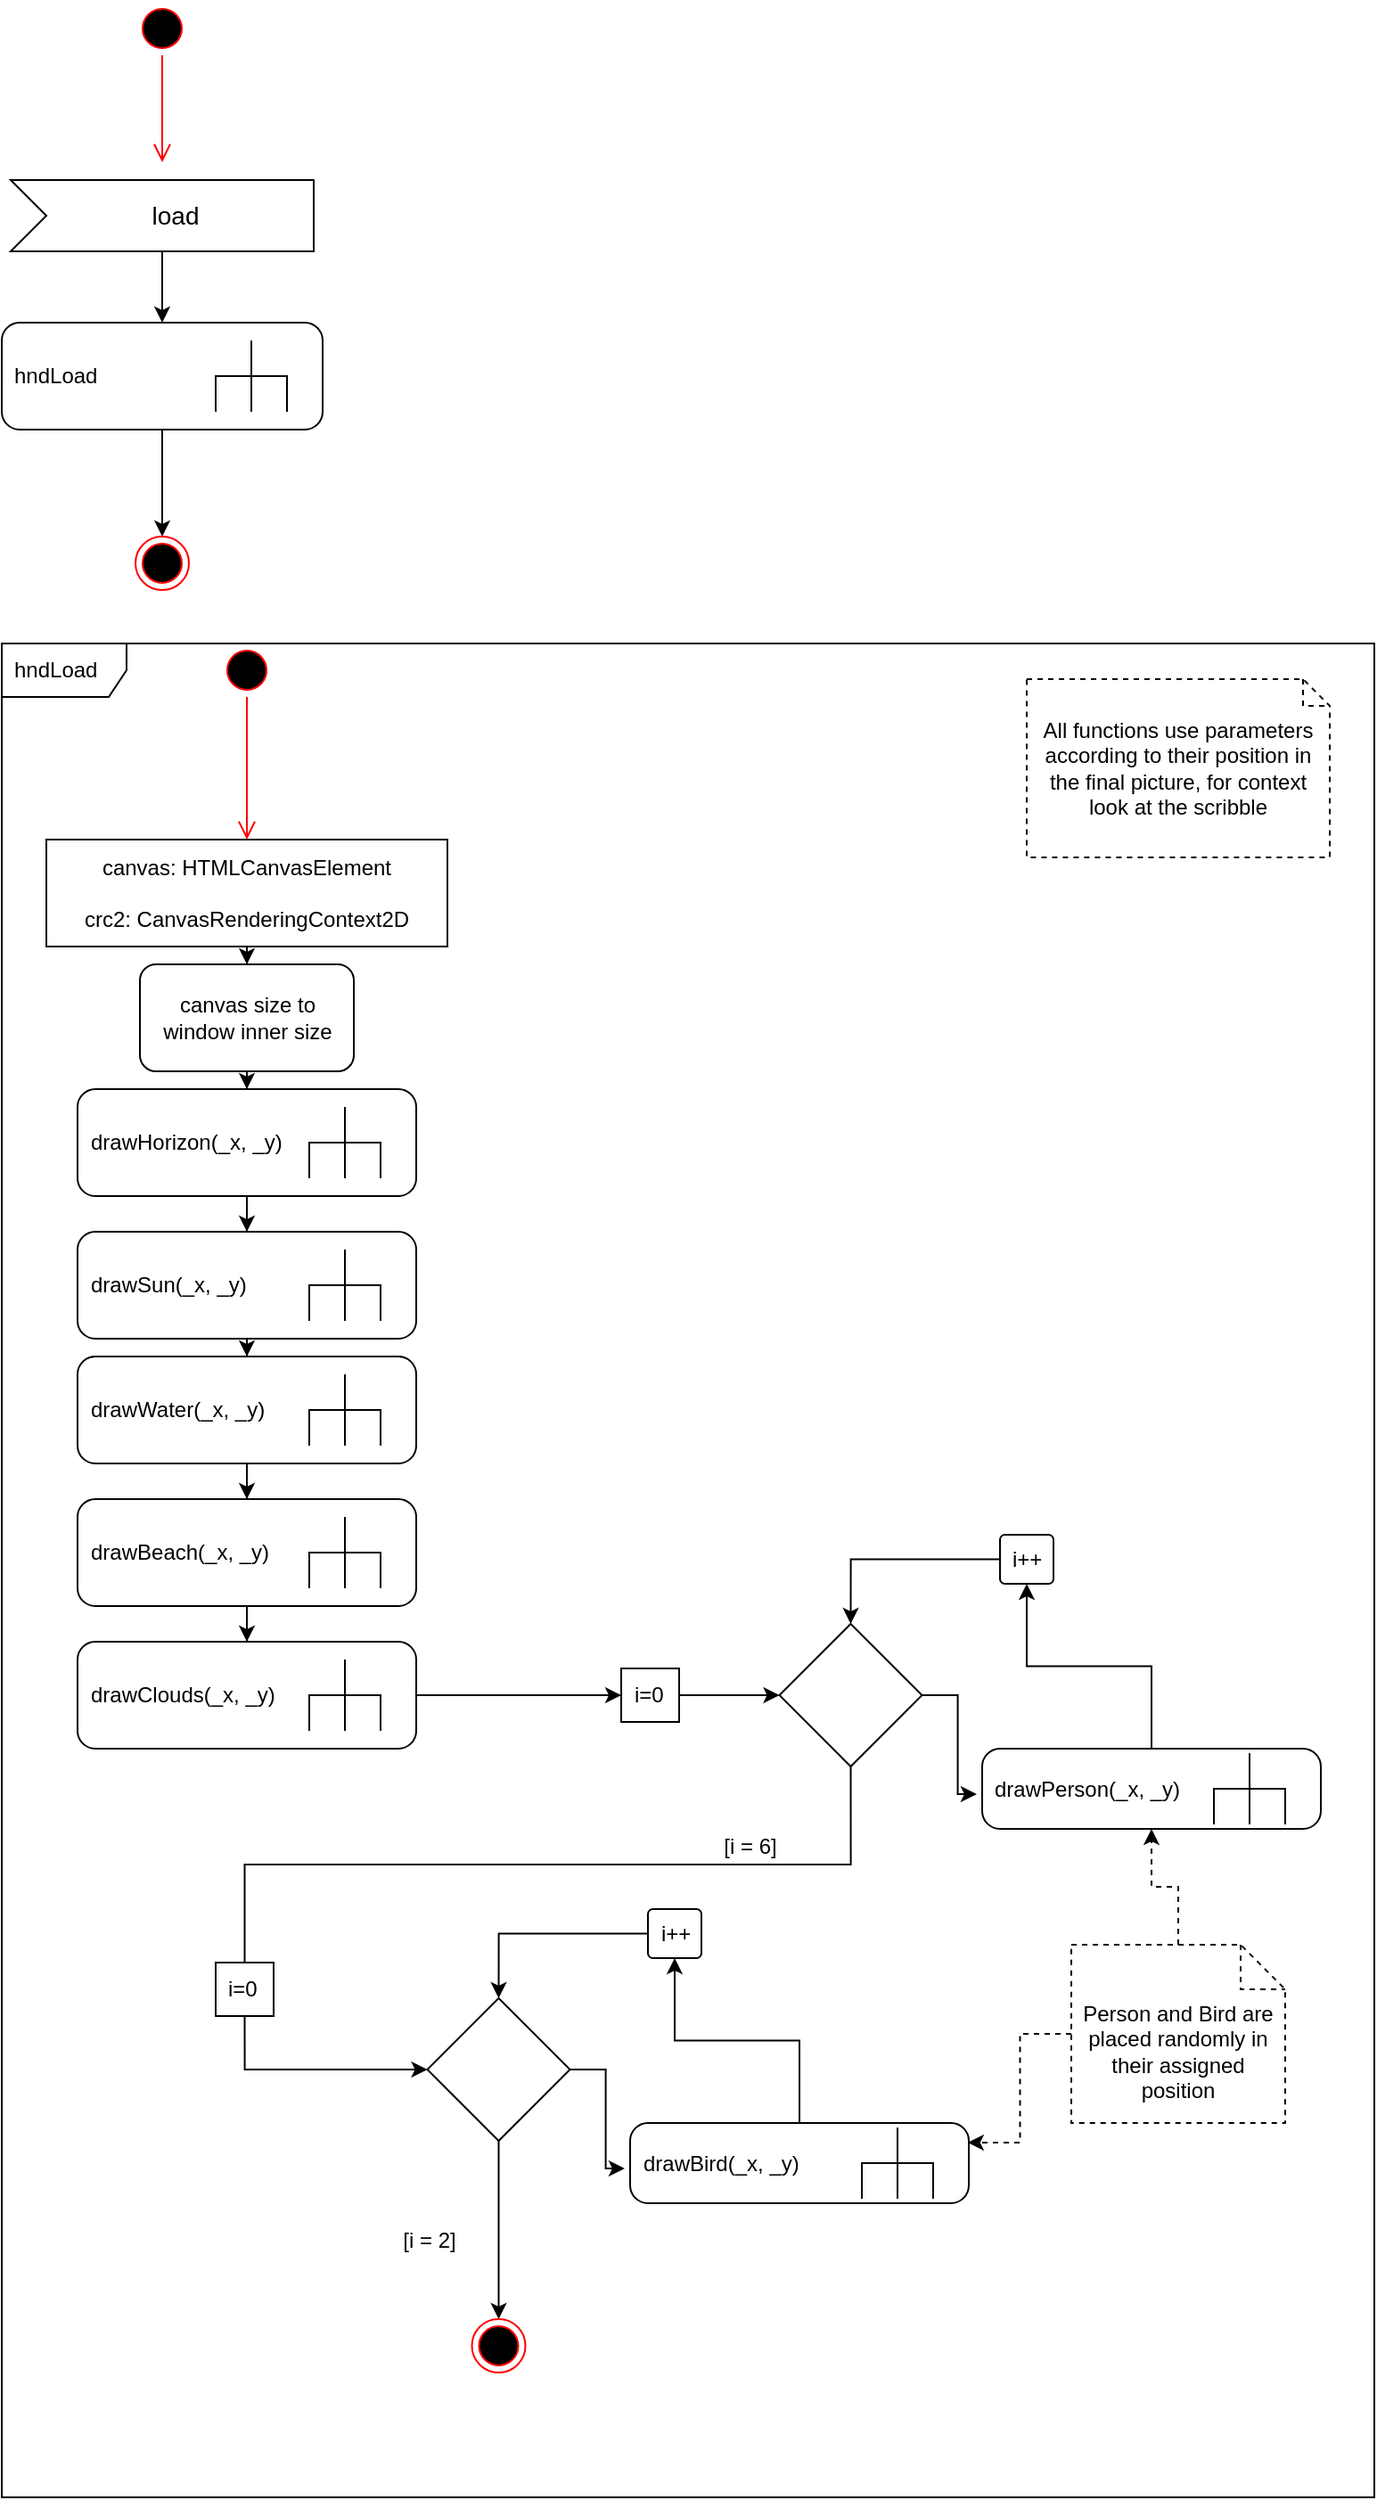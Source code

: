 <mxfile version="17.5.0" type="github">
  <diagram id="wo_d2EQ94wxBMIecdlTR" name="Page-1">
    <mxGraphModel dx="1381" dy="764" grid="1" gridSize="10" guides="1" tooltips="1" connect="1" arrows="1" fold="1" page="1" pageScale="1" pageWidth="1169" pageHeight="827" math="0" shadow="0">
      <root>
        <mxCell id="0" />
        <mxCell id="1" parent="0" />
        <mxCell id="ZiyZV4W5BUeQNelMZz2S-1" value="" style="ellipse;html=1;shape=startState;fillColor=#000000;strokeColor=#ff0000;" vertex="1" parent="1">
          <mxGeometry x="85" width="30" height="30" as="geometry" />
        </mxCell>
        <mxCell id="ZiyZV4W5BUeQNelMZz2S-2" value="" style="edgeStyle=orthogonalEdgeStyle;html=1;verticalAlign=bottom;endArrow=open;endSize=8;strokeColor=#ff0000;rounded=0;" edge="1" source="ZiyZV4W5BUeQNelMZz2S-1" parent="1">
          <mxGeometry relative="1" as="geometry">
            <mxPoint x="100" y="90" as="targetPoint" />
          </mxGeometry>
        </mxCell>
        <mxCell id="ZiyZV4W5BUeQNelMZz2S-5" value="" style="edgeStyle=orthogonalEdgeStyle;rounded=0;orthogonalLoop=1;jettySize=auto;html=1;entryX=0.5;entryY=0;entryDx=0;entryDy=0;entryPerimeter=0;" edge="1" parent="1" source="ZiyZV4W5BUeQNelMZz2S-3" target="ZiyZV4W5BUeQNelMZz2S-6">
          <mxGeometry relative="1" as="geometry">
            <mxPoint x="95" y="210" as="targetPoint" />
          </mxGeometry>
        </mxCell>
        <mxCell id="ZiyZV4W5BUeQNelMZz2S-3" value="load" style="html=1;shape=mxgraph.infographic.ribbonSimple;notch1=20;notch2=0;align=center;verticalAlign=middle;fontSize=14;fontStyle=0;fillColor=#FFFFFF;flipH=0;spacingRight=0;spacingLeft=14;" vertex="1" parent="1">
          <mxGeometry x="15" y="100" width="170" height="40" as="geometry" />
        </mxCell>
        <mxCell id="ZiyZV4W5BUeQNelMZz2S-10" style="edgeStyle=orthogonalEdgeStyle;rounded=0;orthogonalLoop=1;jettySize=auto;html=1;entryX=0.5;entryY=0;entryDx=0;entryDy=0;" edge="1" parent="1" source="ZiyZV4W5BUeQNelMZz2S-6" target="ZiyZV4W5BUeQNelMZz2S-8">
          <mxGeometry relative="1" as="geometry" />
        </mxCell>
        <mxCell id="ZiyZV4W5BUeQNelMZz2S-6" value="hndLoad" style="shape=mxgraph.uml25.behaviorAction;html=1;rounded=1;absoluteArcSize=1;arcSize=10;align=left;spacingLeft=5;" vertex="1" parent="1">
          <mxGeometry x="10" y="180" width="180" height="60" as="geometry" />
        </mxCell>
        <mxCell id="ZiyZV4W5BUeQNelMZz2S-7" value="hndLoad" style="shape=umlFrame;whiteSpace=wrap;html=1;width=70;height=30;boundedLbl=1;verticalAlign=middle;align=left;spacingLeft=5;rounded=1;" vertex="1" parent="1">
          <mxGeometry x="10" y="360" width="770" height="1040" as="geometry" />
        </mxCell>
        <mxCell id="ZiyZV4W5BUeQNelMZz2S-8" value="" style="ellipse;html=1;shape=endState;fillColor=#000000;strokeColor=#ff0000;rounded=1;" vertex="1" parent="1">
          <mxGeometry x="85" y="300" width="30" height="30" as="geometry" />
        </mxCell>
        <mxCell id="ZiyZV4W5BUeQNelMZz2S-17" value="" style="edgeStyle=orthogonalEdgeStyle;rounded=0;orthogonalLoop=1;jettySize=auto;html=1;" edge="1" parent="1" source="ZiyZV4W5BUeQNelMZz2S-12" target="ZiyZV4W5BUeQNelMZz2S-16">
          <mxGeometry relative="1" as="geometry" />
        </mxCell>
        <mxCell id="ZiyZV4W5BUeQNelMZz2S-12" value="canvas: HTMLCanvasElement&lt;br&gt;&lt;br&gt;crc2: CanvasRenderingContext2D" style="rounded=0;whiteSpace=wrap;html=1;" vertex="1" parent="1">
          <mxGeometry x="35" y="470" width="225" height="60" as="geometry" />
        </mxCell>
        <mxCell id="ZiyZV4W5BUeQNelMZz2S-13" value="" style="ellipse;html=1;shape=startState;fillColor=#000000;strokeColor=#ff0000;rounded=1;" vertex="1" parent="1">
          <mxGeometry x="132.5" y="360" width="30" height="30" as="geometry" />
        </mxCell>
        <mxCell id="ZiyZV4W5BUeQNelMZz2S-14" value="" style="edgeStyle=orthogonalEdgeStyle;html=1;verticalAlign=bottom;endArrow=open;endSize=8;strokeColor=#ff0000;rounded=0;entryX=0.5;entryY=0;entryDx=0;entryDy=0;" edge="1" source="ZiyZV4W5BUeQNelMZz2S-13" parent="1" target="ZiyZV4W5BUeQNelMZz2S-12">
          <mxGeometry relative="1" as="geometry">
            <mxPoint x="147.5" y="450" as="targetPoint" />
          </mxGeometry>
        </mxCell>
        <mxCell id="ZiyZV4W5BUeQNelMZz2S-24" style="edgeStyle=orthogonalEdgeStyle;rounded=0;orthogonalLoop=1;jettySize=auto;html=1;exitX=0.5;exitY=1;exitDx=0;exitDy=0;" edge="1" parent="1" source="ZiyZV4W5BUeQNelMZz2S-16" target="ZiyZV4W5BUeQNelMZz2S-18">
          <mxGeometry relative="1" as="geometry" />
        </mxCell>
        <mxCell id="ZiyZV4W5BUeQNelMZz2S-16" value="canvas size to window inner size" style="whiteSpace=wrap;html=1;rounded=1;" vertex="1" parent="1">
          <mxGeometry x="87.5" y="540" width="120" height="60" as="geometry" />
        </mxCell>
        <mxCell id="ZiyZV4W5BUeQNelMZz2S-25" style="edgeStyle=orthogonalEdgeStyle;rounded=0;orthogonalLoop=1;jettySize=auto;html=1;" edge="1" parent="1" source="ZiyZV4W5BUeQNelMZz2S-18" target="ZiyZV4W5BUeQNelMZz2S-19">
          <mxGeometry relative="1" as="geometry" />
        </mxCell>
        <mxCell id="ZiyZV4W5BUeQNelMZz2S-18" value="drawHorizon(_x, _y)" style="shape=mxgraph.uml25.behaviorAction;html=1;rounded=1;absoluteArcSize=1;arcSize=10;align=left;spacingLeft=5;" vertex="1" parent="1">
          <mxGeometry x="52.5" y="610" width="190" height="60" as="geometry" />
        </mxCell>
        <mxCell id="ZiyZV4W5BUeQNelMZz2S-26" style="edgeStyle=orthogonalEdgeStyle;rounded=0;orthogonalLoop=1;jettySize=auto;html=1;" edge="1" parent="1" source="ZiyZV4W5BUeQNelMZz2S-19" target="ZiyZV4W5BUeQNelMZz2S-20">
          <mxGeometry relative="1" as="geometry" />
        </mxCell>
        <mxCell id="ZiyZV4W5BUeQNelMZz2S-19" value="drawSun(_x, _y)" style="shape=mxgraph.uml25.behaviorAction;html=1;rounded=1;absoluteArcSize=1;arcSize=10;align=left;spacingLeft=5;" vertex="1" parent="1">
          <mxGeometry x="52.5" y="690" width="190" height="60" as="geometry" />
        </mxCell>
        <mxCell id="ZiyZV4W5BUeQNelMZz2S-28" style="edgeStyle=orthogonalEdgeStyle;rounded=0;orthogonalLoop=1;jettySize=auto;html=1;" edge="1" parent="1" source="ZiyZV4W5BUeQNelMZz2S-20" target="ZiyZV4W5BUeQNelMZz2S-22">
          <mxGeometry relative="1" as="geometry" />
        </mxCell>
        <mxCell id="ZiyZV4W5BUeQNelMZz2S-20" value="drawWater(_x, _y)" style="shape=mxgraph.uml25.behaviorAction;html=1;rounded=1;absoluteArcSize=1;arcSize=10;align=left;spacingLeft=5;" vertex="1" parent="1">
          <mxGeometry x="52.5" y="760" width="190" height="60" as="geometry" />
        </mxCell>
        <mxCell id="ZiyZV4W5BUeQNelMZz2S-29" style="edgeStyle=orthogonalEdgeStyle;rounded=0;orthogonalLoop=1;jettySize=auto;html=1;" edge="1" parent="1" source="ZiyZV4W5BUeQNelMZz2S-22" target="ZiyZV4W5BUeQNelMZz2S-23">
          <mxGeometry relative="1" as="geometry" />
        </mxCell>
        <mxCell id="ZiyZV4W5BUeQNelMZz2S-22" value="drawBeach(_x, _y)" style="shape=mxgraph.uml25.behaviorAction;html=1;rounded=1;absoluteArcSize=1;arcSize=10;align=left;spacingLeft=5;" vertex="1" parent="1">
          <mxGeometry x="52.5" y="840" width="190" height="60" as="geometry" />
        </mxCell>
        <mxCell id="ZiyZV4W5BUeQNelMZz2S-41" value="" style="edgeStyle=orthogonalEdgeStyle;rounded=0;orthogonalLoop=1;jettySize=auto;html=1;" edge="1" parent="1" source="ZiyZV4W5BUeQNelMZz2S-23" target="ZiyZV4W5BUeQNelMZz2S-40">
          <mxGeometry relative="1" as="geometry" />
        </mxCell>
        <mxCell id="ZiyZV4W5BUeQNelMZz2S-23" value="drawClouds(_x, _y)" style="shape=mxgraph.uml25.behaviorAction;html=1;rounded=1;absoluteArcSize=1;arcSize=10;align=left;spacingLeft=5;" vertex="1" parent="1">
          <mxGeometry x="52.5" y="920" width="190" height="60" as="geometry" />
        </mxCell>
        <mxCell id="ZiyZV4W5BUeQNelMZz2S-50" value="" style="edgeStyle=orthogonalEdgeStyle;rounded=0;orthogonalLoop=1;jettySize=auto;html=1;" edge="1" parent="1" source="ZiyZV4W5BUeQNelMZz2S-30" target="ZiyZV4W5BUeQNelMZz2S-49">
          <mxGeometry relative="1" as="geometry" />
        </mxCell>
        <mxCell id="ZiyZV4W5BUeQNelMZz2S-30" value="drawPerson(_x, _y)" style="shape=mxgraph.uml25.behaviorAction;html=1;rounded=1;absoluteArcSize=1;arcSize=10;align=left;spacingLeft=5;" vertex="1" parent="1">
          <mxGeometry x="560" y="980" width="190" height="45" as="geometry" />
        </mxCell>
        <mxCell id="ZiyZV4W5BUeQNelMZz2S-35" value="All functions use parameters according to their position in the final picture, for context look at the scribble" style="shape=note2;boundedLbl=1;whiteSpace=wrap;html=1;size=15;verticalAlign=top;align=center;rounded=1;dashed=1;" vertex="1" parent="1">
          <mxGeometry x="585" y="380" width="170" height="100" as="geometry" />
        </mxCell>
        <mxCell id="ZiyZV4W5BUeQNelMZz2S-43" value="" style="edgeStyle=orthogonalEdgeStyle;rounded=0;orthogonalLoop=1;jettySize=auto;html=1;" edge="1" parent="1" source="ZiyZV4W5BUeQNelMZz2S-40" target="ZiyZV4W5BUeQNelMZz2S-42">
          <mxGeometry relative="1" as="geometry" />
        </mxCell>
        <mxCell id="ZiyZV4W5BUeQNelMZz2S-40" value="i=0" style="whiteSpace=wrap;html=1;align=left;rounded=0;arcSize=10;spacingLeft=5;" vertex="1" parent="1">
          <mxGeometry x="357.5" y="935" width="32.5" height="30" as="geometry" />
        </mxCell>
        <mxCell id="ZiyZV4W5BUeQNelMZz2S-46" style="edgeStyle=orthogonalEdgeStyle;rounded=0;orthogonalLoop=1;jettySize=auto;html=1;exitX=1;exitY=0.5;exitDx=0;exitDy=0;entryX=-0.016;entryY=0.567;entryDx=0;entryDy=0;entryPerimeter=0;" edge="1" parent="1" source="ZiyZV4W5BUeQNelMZz2S-42" target="ZiyZV4W5BUeQNelMZz2S-30">
          <mxGeometry relative="1" as="geometry" />
        </mxCell>
        <mxCell id="ZiyZV4W5BUeQNelMZz2S-47" style="edgeStyle=orthogonalEdgeStyle;rounded=0;orthogonalLoop=1;jettySize=auto;html=1;exitX=0.5;exitY=1;exitDx=0;exitDy=0;startArrow=none;" edge="1" parent="1" source="ZiyZV4W5BUeQNelMZz2S-51" target="ZiyZV4W5BUeQNelMZz2S-59">
          <mxGeometry relative="1" as="geometry">
            <mxPoint x="147.5" y="1150" as="targetPoint" />
          </mxGeometry>
        </mxCell>
        <mxCell id="ZiyZV4W5BUeQNelMZz2S-42" value="" style="rhombus;whiteSpace=wrap;html=1;align=left;rounded=0;arcSize=10;spacingLeft=5;" vertex="1" parent="1">
          <mxGeometry x="446.25" y="910" width="80" height="80" as="geometry" />
        </mxCell>
        <mxCell id="ZiyZV4W5BUeQNelMZz2S-48" value="[i = 6]" style="text;html=1;strokeColor=none;fillColor=none;align=center;verticalAlign=middle;whiteSpace=wrap;rounded=0;" vertex="1" parent="1">
          <mxGeometry x="400" y="1020" width="60" height="30" as="geometry" />
        </mxCell>
        <mxCell id="ZiyZV4W5BUeQNelMZz2S-53" style="edgeStyle=orthogonalEdgeStyle;rounded=0;orthogonalLoop=1;jettySize=auto;html=1;entryX=0.5;entryY=0;entryDx=0;entryDy=0;" edge="1" parent="1" source="ZiyZV4W5BUeQNelMZz2S-49" target="ZiyZV4W5BUeQNelMZz2S-42">
          <mxGeometry relative="1" as="geometry" />
        </mxCell>
        <mxCell id="ZiyZV4W5BUeQNelMZz2S-49" value="i++" style="whiteSpace=wrap;html=1;align=left;rounded=1;arcSize=10;spacingLeft=5;" vertex="1" parent="1">
          <mxGeometry x="570" y="860" width="30" height="27.5" as="geometry" />
        </mxCell>
        <mxCell id="ZiyZV4W5BUeQNelMZz2S-51" value="i=0" style="whiteSpace=wrap;html=1;align=left;rounded=0;arcSize=10;spacingLeft=5;" vertex="1" parent="1">
          <mxGeometry x="130" y="1100" width="32.5" height="30" as="geometry" />
        </mxCell>
        <mxCell id="ZiyZV4W5BUeQNelMZz2S-52" value="" style="edgeStyle=orthogonalEdgeStyle;rounded=0;orthogonalLoop=1;jettySize=auto;html=1;exitX=0.5;exitY=1;exitDx=0;exitDy=0;endArrow=none;" edge="1" parent="1" source="ZiyZV4W5BUeQNelMZz2S-42" target="ZiyZV4W5BUeQNelMZz2S-51">
          <mxGeometry relative="1" as="geometry">
            <mxPoint x="486.25" y="990" as="sourcePoint" />
            <mxPoint x="147.5" y="1150" as="targetPoint" />
          </mxGeometry>
        </mxCell>
        <mxCell id="ZiyZV4W5BUeQNelMZz2S-54" value="" style="edgeStyle=orthogonalEdgeStyle;rounded=0;orthogonalLoop=1;jettySize=auto;html=1;" edge="1" parent="1" source="ZiyZV4W5BUeQNelMZz2S-55" target="ZiyZV4W5BUeQNelMZz2S-62">
          <mxGeometry relative="1" as="geometry" />
        </mxCell>
        <mxCell id="ZiyZV4W5BUeQNelMZz2S-55" value="drawBird(_x, _y)" style="shape=mxgraph.uml25.behaviorAction;html=1;rounded=1;absoluteArcSize=1;arcSize=10;align=left;spacingLeft=5;" vertex="1" parent="1">
          <mxGeometry x="362.5" y="1190" width="190" height="45" as="geometry" />
        </mxCell>
        <mxCell id="ZiyZV4W5BUeQNelMZz2S-58" style="edgeStyle=orthogonalEdgeStyle;rounded=0;orthogonalLoop=1;jettySize=auto;html=1;exitX=1;exitY=0.5;exitDx=0;exitDy=0;entryX=-0.016;entryY=0.567;entryDx=0;entryDy=0;entryPerimeter=0;" edge="1" parent="1" source="ZiyZV4W5BUeQNelMZz2S-59" target="ZiyZV4W5BUeQNelMZz2S-55">
          <mxGeometry relative="1" as="geometry" />
        </mxCell>
        <mxCell id="ZiyZV4W5BUeQNelMZz2S-64" style="edgeStyle=orthogonalEdgeStyle;rounded=0;orthogonalLoop=1;jettySize=auto;html=1;exitX=0.5;exitY=1;exitDx=0;exitDy=0;entryX=0.5;entryY=0;entryDx=0;entryDy=0;" edge="1" parent="1" source="ZiyZV4W5BUeQNelMZz2S-59" target="ZiyZV4W5BUeQNelMZz2S-63">
          <mxGeometry relative="1" as="geometry" />
        </mxCell>
        <mxCell id="ZiyZV4W5BUeQNelMZz2S-59" value="" style="rhombus;whiteSpace=wrap;html=1;align=left;rounded=0;arcSize=10;spacingLeft=5;" vertex="1" parent="1">
          <mxGeometry x="248.75" y="1120" width="80" height="80" as="geometry" />
        </mxCell>
        <mxCell id="ZiyZV4W5BUeQNelMZz2S-60" value="[i = 2]" style="text;html=1;strokeColor=none;fillColor=none;align=center;verticalAlign=middle;whiteSpace=wrap;rounded=0;dashed=1;" vertex="1" parent="1">
          <mxGeometry x="220" y="1241" width="60" height="30" as="geometry" />
        </mxCell>
        <mxCell id="ZiyZV4W5BUeQNelMZz2S-61" style="edgeStyle=orthogonalEdgeStyle;rounded=0;orthogonalLoop=1;jettySize=auto;html=1;entryX=0.5;entryY=0;entryDx=0;entryDy=0;" edge="1" parent="1" source="ZiyZV4W5BUeQNelMZz2S-62" target="ZiyZV4W5BUeQNelMZz2S-59">
          <mxGeometry relative="1" as="geometry" />
        </mxCell>
        <mxCell id="ZiyZV4W5BUeQNelMZz2S-62" value="i++" style="whiteSpace=wrap;html=1;align=left;rounded=1;arcSize=10;spacingLeft=5;" vertex="1" parent="1">
          <mxGeometry x="372.5" y="1070" width="30" height="27.5" as="geometry" />
        </mxCell>
        <mxCell id="ZiyZV4W5BUeQNelMZz2S-63" value="" style="ellipse;html=1;shape=endState;fillColor=#000000;strokeColor=#ff0000;rounded=0;" vertex="1" parent="1">
          <mxGeometry x="273.75" y="1300" width="30" height="30" as="geometry" />
        </mxCell>
        <mxCell id="ZiyZV4W5BUeQNelMZz2S-67" style="edgeStyle=orthogonalEdgeStyle;rounded=0;orthogonalLoop=1;jettySize=auto;html=1;exitX=0.5;exitY=0;exitDx=0;exitDy=0;exitPerimeter=0;dashed=1;" edge="1" parent="1" source="ZiyZV4W5BUeQNelMZz2S-66" target="ZiyZV4W5BUeQNelMZz2S-30">
          <mxGeometry relative="1" as="geometry" />
        </mxCell>
        <mxCell id="ZiyZV4W5BUeQNelMZz2S-68" style="edgeStyle=orthogonalEdgeStyle;rounded=0;orthogonalLoop=1;jettySize=auto;html=1;entryX=0.997;entryY=0.244;entryDx=0;entryDy=0;entryPerimeter=0;dashed=1;" edge="1" parent="1" source="ZiyZV4W5BUeQNelMZz2S-66" target="ZiyZV4W5BUeQNelMZz2S-55">
          <mxGeometry relative="1" as="geometry" />
        </mxCell>
        <mxCell id="ZiyZV4W5BUeQNelMZz2S-66" value="Person and Bird are placed randomly in their assigned position" style="shape=note2;boundedLbl=1;whiteSpace=wrap;html=1;size=25;verticalAlign=top;align=center;rounded=0;dashed=1;" vertex="1" parent="1">
          <mxGeometry x="610" y="1090" width="120" height="100" as="geometry" />
        </mxCell>
      </root>
    </mxGraphModel>
  </diagram>
</mxfile>
